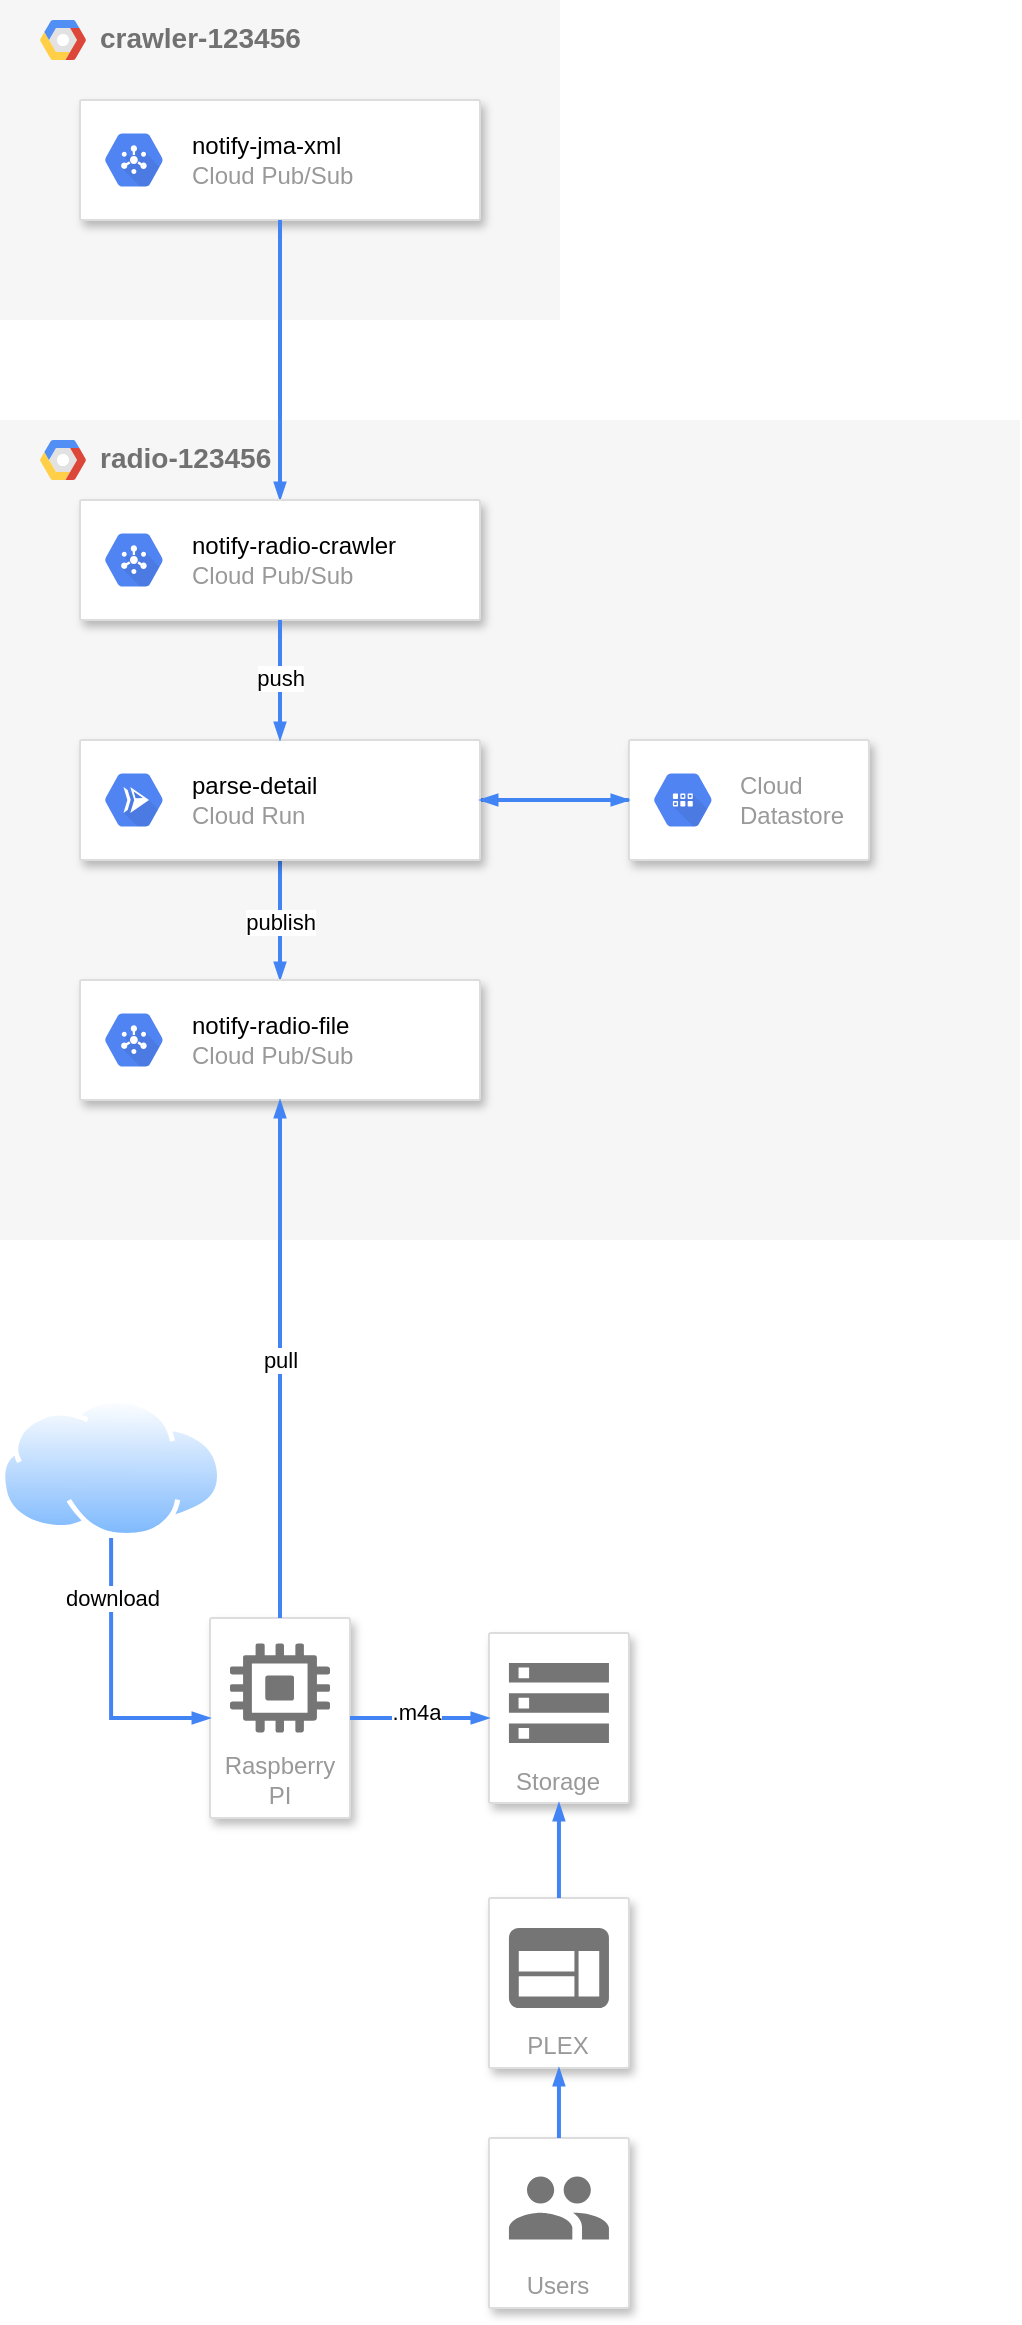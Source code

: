 <mxfile version="14.6.13" type="device"><diagram id="Q3AYMyRXAR6rtp3DIHJV" name="ページ1"><mxGraphModel dx="1337" dy="2021" grid="1" gridSize="10" guides="1" tooltips="1" connect="1" arrows="1" fold="1" page="1" pageScale="1" pageWidth="827" pageHeight="1169" math="0" shadow="0"><root><mxCell id="0"/><mxCell id="1" parent="0"/><mxCell id="GWvx28eDUopSRqvdMH7B-3" value="&lt;b&gt;radio-123456&lt;/b&gt;" style="fillColor=#F6F6F6;strokeColor=none;shadow=0;gradientColor=none;fontSize=14;align=left;spacing=10;fontColor=#717171;9E9E9E;verticalAlign=top;spacingTop=-4;fontStyle=0;spacingLeft=40;html=1;" vertex="1" parent="1"><mxGeometry y="-959" width="510" height="410" as="geometry"/></mxCell><mxCell id="GWvx28eDUopSRqvdMH7B-4" value="" style="shape=mxgraph.gcp2.google_cloud_platform;fillColor=#F6F6F6;strokeColor=none;shadow=0;gradientColor=none;" vertex="1" parent="GWvx28eDUopSRqvdMH7B-3"><mxGeometry width="23" height="20" relative="1" as="geometry"><mxPoint x="20" y="10" as="offset"/></mxGeometry></mxCell><mxCell id="fgZ9BtSecxxsJNs0GLDK-1" value="&lt;b&gt;crawler-123456&lt;/b&gt;" style="fillColor=#F6F6F6;strokeColor=none;shadow=0;gradientColor=none;fontSize=14;align=left;spacing=10;fontColor=#717171;9E9E9E;verticalAlign=top;spacingTop=-4;fontStyle=0;spacingLeft=40;html=1;" parent="1" vertex="1"><mxGeometry y="-1169" width="280" height="160" as="geometry"/></mxCell><mxCell id="fgZ9BtSecxxsJNs0GLDK-2" value="" style="shape=mxgraph.gcp2.google_cloud_platform;fillColor=#F6F6F6;strokeColor=none;shadow=0;gradientColor=none;" parent="fgZ9BtSecxxsJNs0GLDK-1" vertex="1"><mxGeometry width="23" height="20" relative="1" as="geometry"><mxPoint x="20" y="10" as="offset"/></mxGeometry></mxCell><mxCell id="AyopOnnmJDq9eanXNkUo-7" value="" style="strokeColor=#dddddd;shadow=1;strokeWidth=1;rounded=1;absoluteArcSize=1;arcSize=2;" parent="1" vertex="1"><mxGeometry x="314.47" y="-799" width="120" height="60" as="geometry"/></mxCell><mxCell id="AyopOnnmJDq9eanXNkUo-8" value="Cloud&#10;Datastore" style="dashed=0;connectable=0;html=1;fillColor=#5184F3;strokeColor=none;shape=mxgraph.gcp2.hexIcon;prIcon=cloud_datastore;part=1;labelPosition=right;verticalLabelPosition=middle;align=left;verticalAlign=middle;spacingLeft=5;fontColor=#999999;fontSize=12;" parent="AyopOnnmJDq9eanXNkUo-7" vertex="1"><mxGeometry y="0.5" width="44" height="39" relative="1" as="geometry"><mxPoint x="5" y="-19.5" as="offset"/></mxGeometry></mxCell><mxCell id="AyopOnnmJDq9eanXNkUo-11" value="" style="edgeStyle=orthogonalEdgeStyle;fontSize=12;html=1;endArrow=blockThin;endFill=1;rounded=0;strokeWidth=2;endSize=4;startSize=4;dashed=0;strokeColor=#4284F3;" parent="1" source="fgZ9BtSecxxsJNs0GLDK-13" target="AyopOnnmJDq9eanXNkUo-7" edge="1"><mxGeometry width="100" relative="1" as="geometry"><mxPoint x="150" y="-689" as="sourcePoint"/><mxPoint x="330" y="-459" as="targetPoint"/></mxGeometry></mxCell><mxCell id="AyopOnnmJDq9eanXNkUo-12" value="" style="edgeStyle=orthogonalEdgeStyle;fontSize=12;html=1;endArrow=blockThin;endFill=1;rounded=0;strokeWidth=2;endSize=4;startSize=4;dashed=0;strokeColor=#4284F3;" parent="1" source="fgZ9BtSecxxsJNs0GLDK-13" target="GWvx28eDUopSRqvdMH7B-1" edge="1"><mxGeometry width="100" relative="1" as="geometry"><mxPoint x="150" y="-689" as="sourcePoint"/><mxPoint x="330" y="-459" as="targetPoint"/></mxGeometry></mxCell><mxCell id="GWvx28eDUopSRqvdMH7B-24" value="publish" style="edgeLabel;html=1;align=center;verticalAlign=middle;resizable=0;points=[];" vertex="1" connectable="0" parent="AyopOnnmJDq9eanXNkUo-12"><mxGeometry x="0.033" relative="1" as="geometry"><mxPoint as="offset"/></mxGeometry></mxCell><mxCell id="h0TZJSlIoOJcuV9ZgZNy-15" value="Users" style="strokeColor=#dddddd;shadow=1;strokeWidth=1;rounded=1;absoluteArcSize=1;arcSize=2;labelPosition=center;verticalLabelPosition=middle;align=center;verticalAlign=bottom;spacingLeft=0;fontColor=#999999;fontSize=12;whiteSpace=wrap;spacingBottom=2;" parent="1" vertex="1"><mxGeometry x="244.47" y="-100" width="70" height="85" as="geometry"/></mxCell><mxCell id="h0TZJSlIoOJcuV9ZgZNy-16" value="" style="dashed=0;connectable=0;html=1;fillColor=#757575;strokeColor=none;shape=mxgraph.gcp2.users;part=1;" parent="h0TZJSlIoOJcuV9ZgZNy-15" vertex="1"><mxGeometry x="0.5" width="50" height="31.5" relative="1" as="geometry"><mxPoint x="-25" y="19.25" as="offset"/></mxGeometry></mxCell><mxCell id="fgZ9BtSecxxsJNs0GLDK-3" value="" style="strokeColor=#dddddd;shadow=1;strokeWidth=1;rounded=1;absoluteArcSize=1;arcSize=2;" parent="1" vertex="1"><mxGeometry x="40" y="-1119" width="200" height="60" as="geometry"/></mxCell><mxCell id="fgZ9BtSecxxsJNs0GLDK-4" value="&lt;font color=&quot;#000000&quot;&gt;notify-jma-xml&lt;/font&gt;&lt;br&gt;Cloud Pub/Sub" style="dashed=0;connectable=0;html=1;fillColor=#5184F3;strokeColor=none;shape=mxgraph.gcp2.hexIcon;prIcon=cloud_pubsub;part=1;labelPosition=right;verticalLabelPosition=middle;align=left;verticalAlign=middle;spacingLeft=5;fontColor=#999999;fontSize=12;" parent="fgZ9BtSecxxsJNs0GLDK-3" vertex="1"><mxGeometry y="0.5" width="44" height="39" relative="1" as="geometry"><mxPoint x="5" y="-19.5" as="offset"/></mxGeometry></mxCell><mxCell id="fgZ9BtSecxxsJNs0GLDK-5" value="" style="edgeStyle=orthogonalEdgeStyle;fontSize=12;html=1;endArrow=blockThin;endFill=1;rounded=0;strokeWidth=2;endSize=4;startSize=4;dashed=0;strokeColor=#4284F3;" parent="1" source="fgZ9BtSecxxsJNs0GLDK-3" target="fgZ9BtSecxxsJNs0GLDK-6" edge="1"><mxGeometry width="100" relative="1" as="geometry"><mxPoint x="125" y="-1089" as="sourcePoint"/><mxPoint x="-50" y="-829.02" as="targetPoint"/></mxGeometry></mxCell><mxCell id="fgZ9BtSecxxsJNs0GLDK-6" value="" style="strokeColor=#dddddd;shadow=1;strokeWidth=1;rounded=1;absoluteArcSize=1;arcSize=2;" parent="1" vertex="1"><mxGeometry x="40" y="-919" width="200" height="60" as="geometry"/></mxCell><mxCell id="fgZ9BtSecxxsJNs0GLDK-7" value="&lt;font color=&quot;#000000&quot;&gt;notify-radio-crawler&lt;/font&gt;&lt;br&gt;Cloud Pub/Sub" style="dashed=0;connectable=0;html=1;fillColor=#5184F3;strokeColor=none;shape=mxgraph.gcp2.hexIcon;prIcon=cloud_pubsub;part=1;labelPosition=right;verticalLabelPosition=middle;align=left;verticalAlign=middle;spacingLeft=5;fontColor=#999999;fontSize=12;" parent="fgZ9BtSecxxsJNs0GLDK-6" vertex="1"><mxGeometry y="0.5" width="44" height="39" relative="1" as="geometry"><mxPoint x="5" y="-19.5" as="offset"/></mxGeometry></mxCell><mxCell id="fgZ9BtSecxxsJNs0GLDK-13" value="" style="strokeColor=#dddddd;shadow=1;strokeWidth=1;rounded=1;absoluteArcSize=1;arcSize=2;" parent="1" vertex="1"><mxGeometry x="40" y="-799" width="200" height="60" as="geometry"/></mxCell><mxCell id="fgZ9BtSecxxsJNs0GLDK-14" value="&lt;font color=&quot;#000000&quot;&gt;parse-detail&lt;br&gt;&lt;/font&gt;Cloud Run" style="dashed=0;connectable=0;html=1;fillColor=#5184F3;strokeColor=none;shape=mxgraph.gcp2.hexIcon;prIcon=cloud_run;part=1;labelPosition=right;verticalLabelPosition=middle;align=left;verticalAlign=middle;spacingLeft=5;fontColor=#999999;fontSize=12;" parent="fgZ9BtSecxxsJNs0GLDK-13" vertex="1"><mxGeometry y="0.5" width="44" height="39" relative="1" as="geometry"><mxPoint x="5" y="-19.5" as="offset"/></mxGeometry></mxCell><mxCell id="fgZ9BtSecxxsJNs0GLDK-15" value="" style="edgeStyle=orthogonalEdgeStyle;fontSize=12;html=1;endArrow=blockThin;endFill=1;rounded=0;strokeWidth=2;endSize=4;startSize=4;dashed=0;strokeColor=#4284F3;" parent="1" source="fgZ9BtSecxxsJNs0GLDK-6" target="fgZ9BtSecxxsJNs0GLDK-13" edge="1"><mxGeometry width="100" relative="1" as="geometry"><mxPoint x="180" y="-1039" as="sourcePoint"/><mxPoint x="180" y="-919" as="targetPoint"/></mxGeometry></mxCell><mxCell id="GWvx28eDUopSRqvdMH7B-23" value="push" style="edgeLabel;html=1;align=center;verticalAlign=middle;resizable=0;points=[];" vertex="1" connectable="0" parent="fgZ9BtSecxxsJNs0GLDK-15"><mxGeometry x="-0.033" relative="1" as="geometry"><mxPoint as="offset"/></mxGeometry></mxCell><mxCell id="GWvx28eDUopSRqvdMH7B-1" value="" style="strokeColor=#dddddd;shadow=1;strokeWidth=1;rounded=1;absoluteArcSize=1;arcSize=2;" vertex="1" parent="1"><mxGeometry x="40" y="-679" width="200" height="60" as="geometry"/></mxCell><mxCell id="GWvx28eDUopSRqvdMH7B-2" value="&lt;font color=&quot;#000000&quot;&gt;notify-radio-file&lt;/font&gt;&lt;br&gt;Cloud Pub/Sub" style="dashed=0;connectable=0;html=1;fillColor=#5184F3;strokeColor=none;shape=mxgraph.gcp2.hexIcon;prIcon=cloud_pubsub;part=1;labelPosition=right;verticalLabelPosition=middle;align=left;verticalAlign=middle;spacingLeft=5;fontColor=#999999;fontSize=12;" vertex="1" parent="GWvx28eDUopSRqvdMH7B-1"><mxGeometry y="0.5" width="44" height="39" relative="1" as="geometry"><mxPoint x="5" y="-19.5" as="offset"/></mxGeometry></mxCell><mxCell id="GWvx28eDUopSRqvdMH7B-5" value="Raspberry PI" style="strokeColor=#dddddd;shadow=1;strokeWidth=1;rounded=1;absoluteArcSize=1;arcSize=2;labelPosition=center;verticalLabelPosition=middle;align=center;verticalAlign=bottom;spacingLeft=0;fontColor=#999999;fontSize=12;whiteSpace=wrap;spacingBottom=2;" vertex="1" parent="1"><mxGeometry x="105" y="-360" width="70" height="100" as="geometry"/></mxCell><mxCell id="GWvx28eDUopSRqvdMH7B-6" value="" style="dashed=0;connectable=0;html=1;fillColor=#757575;strokeColor=none;shape=mxgraph.gcp2.compute_engine_icon;part=1;" vertex="1" parent="GWvx28eDUopSRqvdMH7B-5"><mxGeometry x="0.5" width="50" height="44.5" relative="1" as="geometry"><mxPoint x="-25" y="12.75" as="offset"/></mxGeometry></mxCell><mxCell id="GWvx28eDUopSRqvdMH7B-7" value="" style="edgeStyle=orthogonalEdgeStyle;fontSize=12;html=1;endArrow=blockThin;endFill=1;rounded=0;strokeWidth=2;endSize=4;startSize=4;dashed=0;strokeColor=#4284F3;" edge="1" parent="1" source="GWvx28eDUopSRqvdMH7B-5" target="GWvx28eDUopSRqvdMH7B-1"><mxGeometry width="100" relative="1" as="geometry"><mxPoint x="150" y="-729" as="sourcePoint"/><mxPoint x="140" y="-639" as="targetPoint"/></mxGeometry></mxCell><mxCell id="GWvx28eDUopSRqvdMH7B-16" value="pull" style="edgeLabel;html=1;align=center;verticalAlign=middle;resizable=0;points=[];" vertex="1" connectable="0" parent="GWvx28eDUopSRqvdMH7B-7"><mxGeometry x="-0.162" y="-2" relative="1" as="geometry"><mxPoint x="-2" y="-21" as="offset"/></mxGeometry></mxCell><mxCell id="GWvx28eDUopSRqvdMH7B-8" value="PLEX" style="strokeColor=#dddddd;shadow=1;strokeWidth=1;rounded=1;absoluteArcSize=1;arcSize=2;labelPosition=center;verticalLabelPosition=middle;align=center;verticalAlign=bottom;spacingLeft=0;fontColor=#999999;fontSize=12;whiteSpace=wrap;spacingBottom=2;" vertex="1" parent="1"><mxGeometry x="244.47" y="-220" width="70" height="85" as="geometry"/></mxCell><mxCell id="GWvx28eDUopSRqvdMH7B-9" value="" style="dashed=0;connectable=0;html=1;fillColor=#757575;strokeColor=none;shape=mxgraph.gcp2.application;part=1;" vertex="1" parent="GWvx28eDUopSRqvdMH7B-8"><mxGeometry x="0.5" width="50" height="40" relative="1" as="geometry"><mxPoint x="-25" y="15" as="offset"/></mxGeometry></mxCell><mxCell id="GWvx28eDUopSRqvdMH7B-10" value="Storage" style="strokeColor=#dddddd;shadow=1;strokeWidth=1;rounded=1;absoluteArcSize=1;arcSize=2;labelPosition=center;verticalLabelPosition=middle;align=center;verticalAlign=bottom;spacingLeft=0;fontColor=#999999;fontSize=12;whiteSpace=wrap;spacingBottom=2;" vertex="1" parent="1"><mxGeometry x="244.47" y="-352.5" width="70" height="85" as="geometry"/></mxCell><mxCell id="GWvx28eDUopSRqvdMH7B-11" value="" style="dashed=0;connectable=0;html=1;fillColor=#757575;strokeColor=none;shape=mxgraph.gcp2.storage;part=1;" vertex="1" parent="GWvx28eDUopSRqvdMH7B-10"><mxGeometry x="0.5" width="50" height="40" relative="1" as="geometry"><mxPoint x="-25" y="15" as="offset"/></mxGeometry></mxCell><mxCell id="GWvx28eDUopSRqvdMH7B-12" value="" style="edgeStyle=orthogonalEdgeStyle;fontSize=12;html=1;endArrow=blockThin;endFill=1;rounded=0;strokeWidth=2;endSize=4;startSize=4;dashed=0;strokeColor=#4284F3;" edge="1" parent="1" source="GWvx28eDUopSRqvdMH7B-5" target="GWvx28eDUopSRqvdMH7B-10"><mxGeometry width="100" relative="1" as="geometry"><mxPoint x="150" y="-350" as="sourcePoint"/><mxPoint x="150" y="-460" as="targetPoint"/></mxGeometry></mxCell><mxCell id="GWvx28eDUopSRqvdMH7B-15" value=".m4a" style="edgeLabel;html=1;align=center;verticalAlign=middle;resizable=0;points=[];" vertex="1" connectable="0" parent="GWvx28eDUopSRqvdMH7B-12"><mxGeometry x="-0.36" y="3" relative="1" as="geometry"><mxPoint x="11" as="offset"/></mxGeometry></mxCell><mxCell id="GWvx28eDUopSRqvdMH7B-13" value="" style="edgeStyle=orthogonalEdgeStyle;fontSize=12;html=1;endArrow=blockThin;endFill=1;rounded=0;strokeWidth=2;endSize=4;startSize=4;dashed=0;strokeColor=#4284F3;" edge="1" parent="1" source="GWvx28eDUopSRqvdMH7B-8" target="GWvx28eDUopSRqvdMH7B-10"><mxGeometry width="100" relative="1" as="geometry"><mxPoint x="150" y="-350" as="sourcePoint"/><mxPoint x="275" y="-310" as="targetPoint"/><Array as="points"/></mxGeometry></mxCell><mxCell id="GWvx28eDUopSRqvdMH7B-14" value="" style="edgeStyle=orthogonalEdgeStyle;fontSize=12;html=1;endArrow=blockThin;endFill=1;rounded=0;strokeWidth=2;endSize=4;startSize=4;dashed=0;strokeColor=#4284F3;" edge="1" parent="1" source="h0TZJSlIoOJcuV9ZgZNy-15" target="GWvx28eDUopSRqvdMH7B-8"><mxGeometry width="100" relative="1" as="geometry"><mxPoint x="289.47" y="-210" as="sourcePoint"/><mxPoint x="289.47" y="-267.5" as="targetPoint"/><Array as="points"/></mxGeometry></mxCell><mxCell id="GWvx28eDUopSRqvdMH7B-18" value="" style="edgeStyle=orthogonalEdgeStyle;fontSize=12;html=1;endArrow=blockThin;endFill=1;rounded=0;strokeWidth=2;endSize=4;startSize=4;dashed=0;strokeColor=#4284F3;" edge="1" parent="1" source="GWvx28eDUopSRqvdMH7B-20" target="GWvx28eDUopSRqvdMH7B-5"><mxGeometry width="100" relative="1" as="geometry"><mxPoint x="279.001" y="-460.025" as="sourcePoint"/><mxPoint x="330" y="-310" as="targetPoint"/><Array as="points"><mxPoint x="56" y="-310"/></Array></mxGeometry></mxCell><mxCell id="GWvx28eDUopSRqvdMH7B-19" value="download" style="edgeLabel;html=1;align=center;verticalAlign=middle;resizable=0;points=[];" vertex="1" connectable="0" parent="GWvx28eDUopSRqvdMH7B-18"><mxGeometry x="0.302" y="1" relative="1" as="geometry"><mxPoint x="-1" y="-59" as="offset"/></mxGeometry></mxCell><mxCell id="GWvx28eDUopSRqvdMH7B-20" value="" style="aspect=fixed;perimeter=ellipsePerimeter;html=1;align=center;shadow=0;dashed=0;spacingTop=3;image;image=img/lib/active_directory/internet_cloud.svg;" vertex="1" parent="1"><mxGeometry y="-470" width="111.11" height="70" as="geometry"/></mxCell><mxCell id="GWvx28eDUopSRqvdMH7B-27" value="" style="edgeStyle=orthogonalEdgeStyle;fontSize=12;html=1;endArrow=blockThin;endFill=1;rounded=0;strokeWidth=2;endSize=4;startSize=4;dashed=0;strokeColor=#4284F3;" edge="1" parent="1" source="AyopOnnmJDq9eanXNkUo-7" target="fgZ9BtSecxxsJNs0GLDK-13"><mxGeometry width="100" relative="1" as="geometry"><mxPoint x="410" y="-800" as="sourcePoint"/><mxPoint x="510" y="-800" as="targetPoint"/></mxGeometry></mxCell></root></mxGraphModel></diagram></mxfile>
